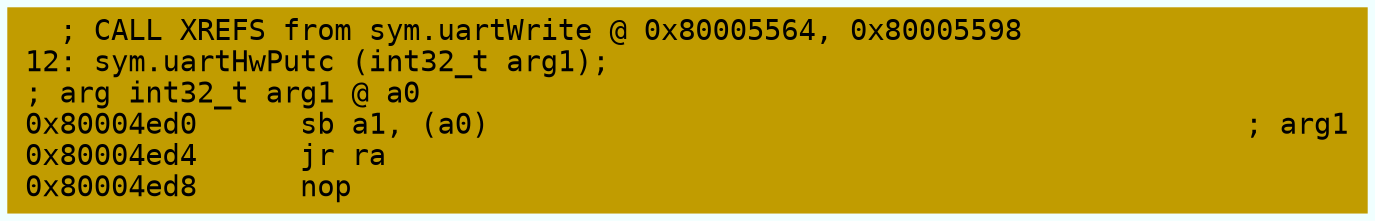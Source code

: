 digraph code {
	graph [bgcolor=azure fontsize=8 fontname="Courier" splines="ortho"];
	node [fillcolor=gray style=filled shape=box];
	edge [arrowhead="normal"];
	"0x80004ed0" [URL="sym.uartHwPutc/0x80004ed0", fillcolor="#c19c00",color="#c19c00", fontname="Courier",label="  ; CALL XREFS from sym.uartWrite @ 0x80005564, 0x80005598\l12: sym.uartHwPutc (int32_t arg1);\l; arg int32_t arg1 @ a0\l0x80004ed0      sb a1, (a0)                                            ; arg1\l0x80004ed4      jr ra\l0x80004ed8      nop\l"]
}
